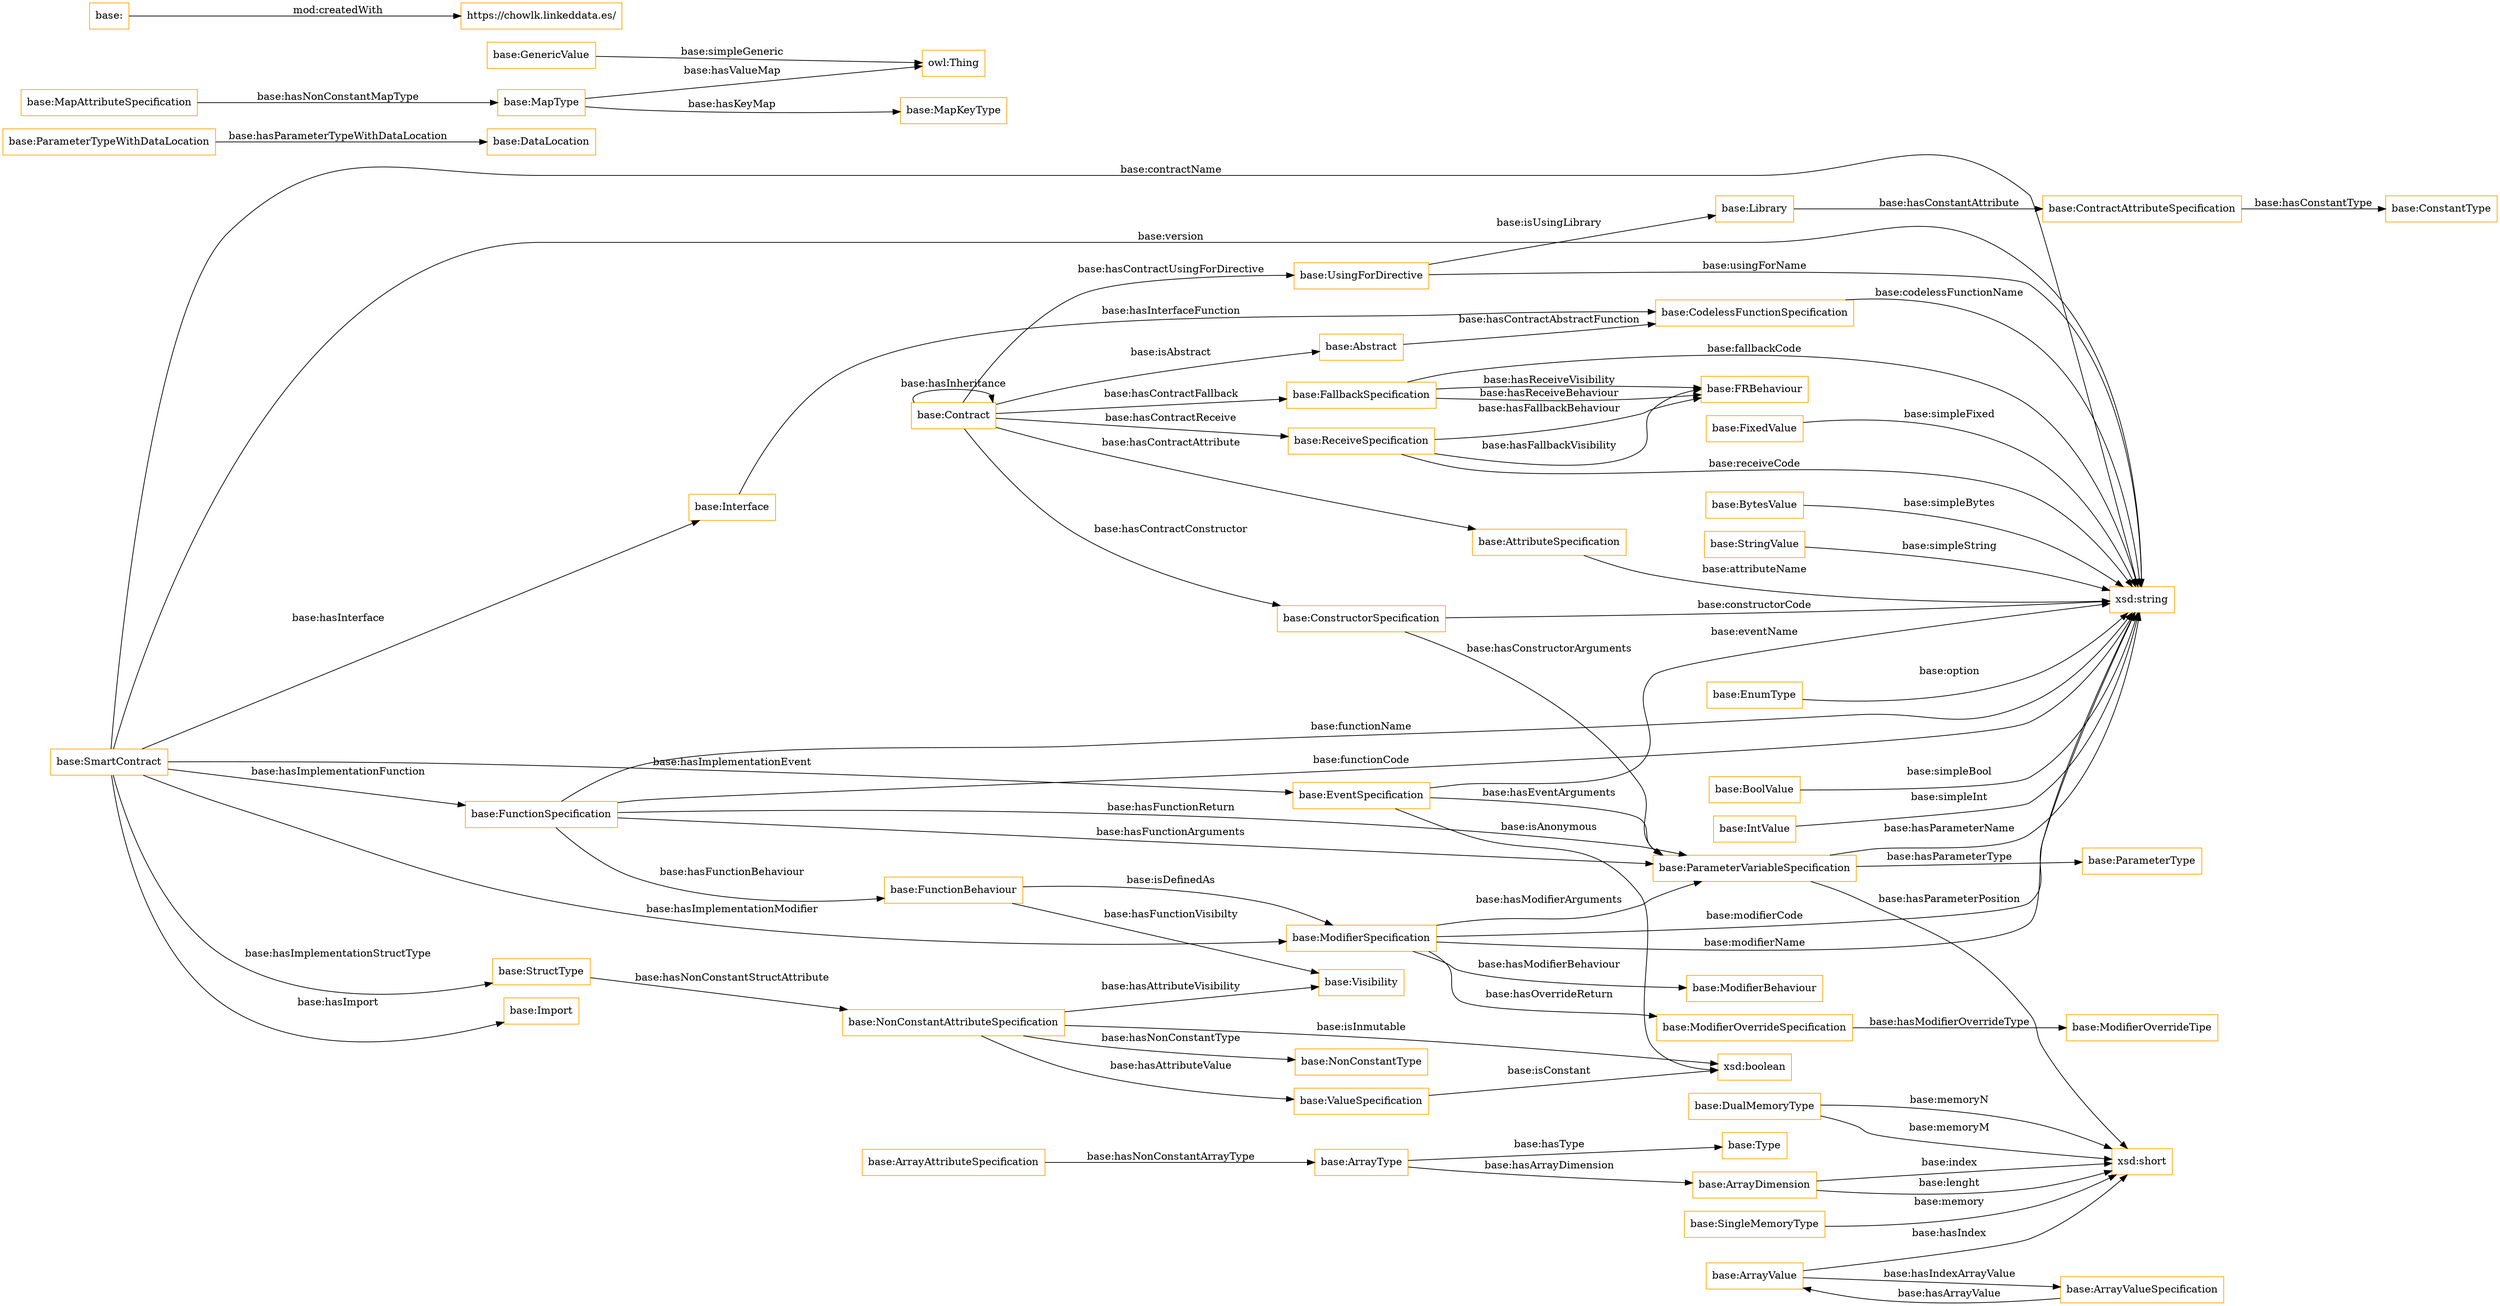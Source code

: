 digraph ar2dtool_diagram { 
rankdir=LR;
size="1501"
node [shape = rectangle, color="orange"]; "base:FunctionBehaviour" "base:EventSpecification" "base:ArrayAttributeSpecification" "base:ModifierBehaviour" "base:ValueSpecification" "base:SmartContract" "base:DualMemoryType" "base:SingleMemoryType" "base:BoolValue" "base:IntValue" "base:NonConstantType" "base:DataLocation" "base:AttributeSpecification" "base:GenericValue" "base:FallbackSpecification" "base:Import" "base:ParameterTypeWithDataLocation" "base:NonConstantAttributeSpecification" "base:ArrayDimension" "base:ReceiveSpecification" "base:ConstantType" "base:Interface" "base:FixedValue" "base:CodelessFunctionSpecification" "base:ContractAttributeSpecification" "base:ArrayValueSpecification" "base:MapKeyType" "base:Contract" "base:StructType" "base:ModifierOverrideSpecification" "base:ArrayValue" "base:ParameterVariableSpecification" "base:FRBehaviour" "base:Library" "base:Abstract" "base:ConstructorSpecification" "base:Type" "base:BytesValue" "base:MapAttributeSpecification" "base:StringValue" "base:ParameterType" "base:FunctionSpecification" "base:ModifierSpecification" "base:ArrayType" "base:Visibility" "base:MapType" "base:EnumType" "base:UsingForDirective" "base:ModifierOverrideTipe" ; /*classes style*/
	"base:" -> "https://chowlk.linkeddata.es/" [ label = "mod:createdWith" ];
	"base:ArrayType" -> "base:ArrayDimension" [ label = "base:hasArrayDimension" ];
	"base:FunctionSpecification" -> "xsd:string" [ label = "base:functionName" ];
	"base:FunctionSpecification" -> "base:ParameterVariableSpecification" [ label = "base:hasFunctionReturn" ];
	"base:DualMemoryType" -> "xsd:short" [ label = "base:memoryM" ];
	"base:DualMemoryType" -> "xsd:short" [ label = "base:memoryN" ];
	"base:ModifierOverrideSpecification" -> "base:ModifierOverrideTipe" [ label = "base:hasModifierOverrideType" ];
	"base:FunctionBehaviour" -> "base:ModifierSpecification" [ label = "base:isDefinedAs" ];
	"base:Interface" -> "base:CodelessFunctionSpecification" [ label = "base:hasInterfaceFunction" ];
	"base:ArrayValue" -> "xsd:short" [ label = "base:hasIndex" ];
	"base:BoolValue" -> "xsd:string" [ label = "base:simpleBool" ];
	"base:SmartContract" -> "base:Import" [ label = "base:hasImport" ];
	"base:NonConstantAttributeSpecification" -> "xsd:boolean" [ label = "base:isInmutable" ];
	"base:FallbackSpecification" -> "base:FRBehaviour" [ label = "base:hasReceiveBehaviour" ];
	"base:ContractAttributeSpecification" -> "base:ConstantType" [ label = "base:hasConstantType" ];
	"base:MapType" -> "owl:Thing" [ label = "base:hasValueMap" ];
	"base:ReceiveSpecification" -> "base:FRBehaviour" [ label = "base:hasFallbackBehaviour" ];
	"base:UsingForDirective" -> "base:Library" [ label = "base:isUsingLibrary" ];
	"base:SingleMemoryType" -> "xsd:short" [ label = "base:memory" ];
	"base:EventSpecification" -> "xsd:boolean" [ label = "base:isAnonymous" ];
	"base:BytesValue" -> "xsd:string" [ label = "base:simpleBytes" ];
	"base:Library" -> "base:ContractAttributeSpecification" [ label = "base:hasConstantAttribute" ];
	"base:Contract" -> "base:Abstract" [ label = "base:isAbstract" ];
	"base:SmartContract" -> "base:EventSpecification" [ label = "base:hasImplementationEvent" ];
	"base:EnumType" -> "xsd:string" [ label = "base:option" ];
	"base:IntValue" -> "xsd:string" [ label = "base:simpleInt" ];
	"base:AttributeSpecification" -> "xsd:string" [ label = "base:attributeName" ];
	"base:Abstract" -> "base:CodelessFunctionSpecification" [ label = "base:hasContractAbstractFunction" ];
	"base:ArrayType" -> "base:Type" [ label = "base:hasType" ];
	"base:ModifierSpecification" -> "base:ModifierOverrideSpecification" [ label = "base:hasOverrideReturn" ];
	"base:Contract" -> "base:AttributeSpecification" [ label = "base:hasContractAttribute" ];
	"base:ParameterVariableSpecification" -> "base:ParameterType" [ label = "base:hasParameterType" ];
	"base:Contract" -> "base:Contract" [ label = "base:hasInheritance" ];
	"base:SmartContract" -> "base:Interface" [ label = "base:hasInterface" ];
	"base:ReceiveSpecification" -> "base:FRBehaviour" [ label = "base:hasFallbackVisibility" ];
	"base:ModifierSpecification" -> "xsd:string" [ label = "base:modifierName" ];
	"base:FunctionBehaviour" -> "base:Visibility" [ label = "base:hasFunctionVisibilty" ];
	"base:FixedValue" -> "xsd:string" [ label = "base:simpleFixed" ];
	"base:ArrayValue" -> "base:ArrayValueSpecification" [ label = "base:hasIndexArrayValue" ];
	"base:ReceiveSpecification" -> "xsd:string" [ label = "base:receiveCode" ];
	"base:Contract" -> "base:ReceiveSpecification" [ label = "base:hasContractReceive" ];
	"base:Contract" -> "base:FallbackSpecification" [ label = "base:hasContractFallback" ];
	"base:ArrayDimension" -> "xsd:short" [ label = "base:lenght" ];
	"base:MapAttributeSpecification" -> "base:MapType" [ label = "base:hasNonConstantMapType" ];
	"base:SmartContract" -> "xsd:string" [ label = "base:contractName" ];
	"base:ParameterVariableSpecification" -> "xsd:string" [ label = "base:hasParameterName" ];
	"base:NonConstantAttributeSpecification" -> "base:NonConstantType" [ label = "base:hasNonConstantType" ];
	"base:ConstructorSpecification" -> "base:ParameterVariableSpecification" [ label = "base:hasConstructorArguments" ];
	"base:ArrayAttributeSpecification" -> "base:ArrayType" [ label = "base:hasNonConstantArrayType" ];
	"base:ParameterTypeWithDataLocation" -> "base:DataLocation" [ label = "base:hasParameterTypeWithDataLocation" ];
	"base:EventSpecification" -> "base:ParameterVariableSpecification" [ label = "base:hasEventArguments" ];
	"base:EventSpecification" -> "xsd:string" [ label = "base:eventName" ];
	"base:ConstructorSpecification" -> "xsd:string" [ label = "base:constructorCode" ];
	"base:StructType" -> "base:NonConstantAttributeSpecification" [ label = "base:hasNonConstantStructAttribute" ];
	"base:ModifierSpecification" -> "base:ParameterVariableSpecification" [ label = "base:hasModifierArguments" ];
	"base:ParameterVariableSpecification" -> "xsd:short" [ label = "base:hasParameterPosition" ];
	"base:ModifierSpecification" -> "base:ModifierBehaviour" [ label = "base:hasModifierBehaviour" ];
	"base:FallbackSpecification" -> "xsd:string" [ label = "base:fallbackCode" ];
	"base:ModifierSpecification" -> "xsd:string" [ label = "base:modifierCode" ];
	"base:Contract" -> "base:UsingForDirective" [ label = "base:hasContractUsingForDirective" ];
	"base:NonConstantAttributeSpecification" -> "base:ValueSpecification" [ label = "base:hasAttributeValue" ];
	"base:FunctionSpecification" -> "base:ParameterVariableSpecification" [ label = "base:hasFunctionArguments" ];
	"base:UsingForDirective" -> "xsd:string" [ label = "base:usingForName" ];
	"base:StringValue" -> "xsd:string" [ label = "base:simpleString" ];
	"base:GenericValue" -> "owl:Thing" [ label = "base:simpleGeneric" ];
	"base:SmartContract" -> "base:FunctionSpecification" [ label = "base:hasImplementationFunction" ];
	"base:FunctionSpecification" -> "xsd:string" [ label = "base:functionCode" ];
	"base:FunctionSpecification" -> "base:FunctionBehaviour" [ label = "base:hasFunctionBehaviour" ];
	"base:SmartContract" -> "xsd:string" [ label = "base:version" ];
	"base:MapType" -> "base:MapKeyType" [ label = "base:hasKeyMap" ];
	"base:SmartContract" -> "base:ModifierSpecification" [ label = "base:hasImplementationModifier" ];
	"base:NonConstantAttributeSpecification" -> "base:Visibility" [ label = "base:hasAttributeVisibility" ];
	"base:CodelessFunctionSpecification" -> "xsd:string" [ label = "base:codelessFunctionName" ];
	"base:SmartContract" -> "base:StructType" [ label = "base:hasImplementationStructType" ];
	"base:ArrayDimension" -> "xsd:short" [ label = "base:index" ];
	"base:ArrayValueSpecification" -> "base:ArrayValue" [ label = "base:hasArrayValue" ];
	"base:ValueSpecification" -> "xsd:boolean" [ label = "base:isConstant" ];
	"base:FallbackSpecification" -> "base:FRBehaviour" [ label = "base:hasReceiveVisibility" ];
	"base:Contract" -> "base:ConstructorSpecification" [ label = "base:hasContractConstructor" ];

}
